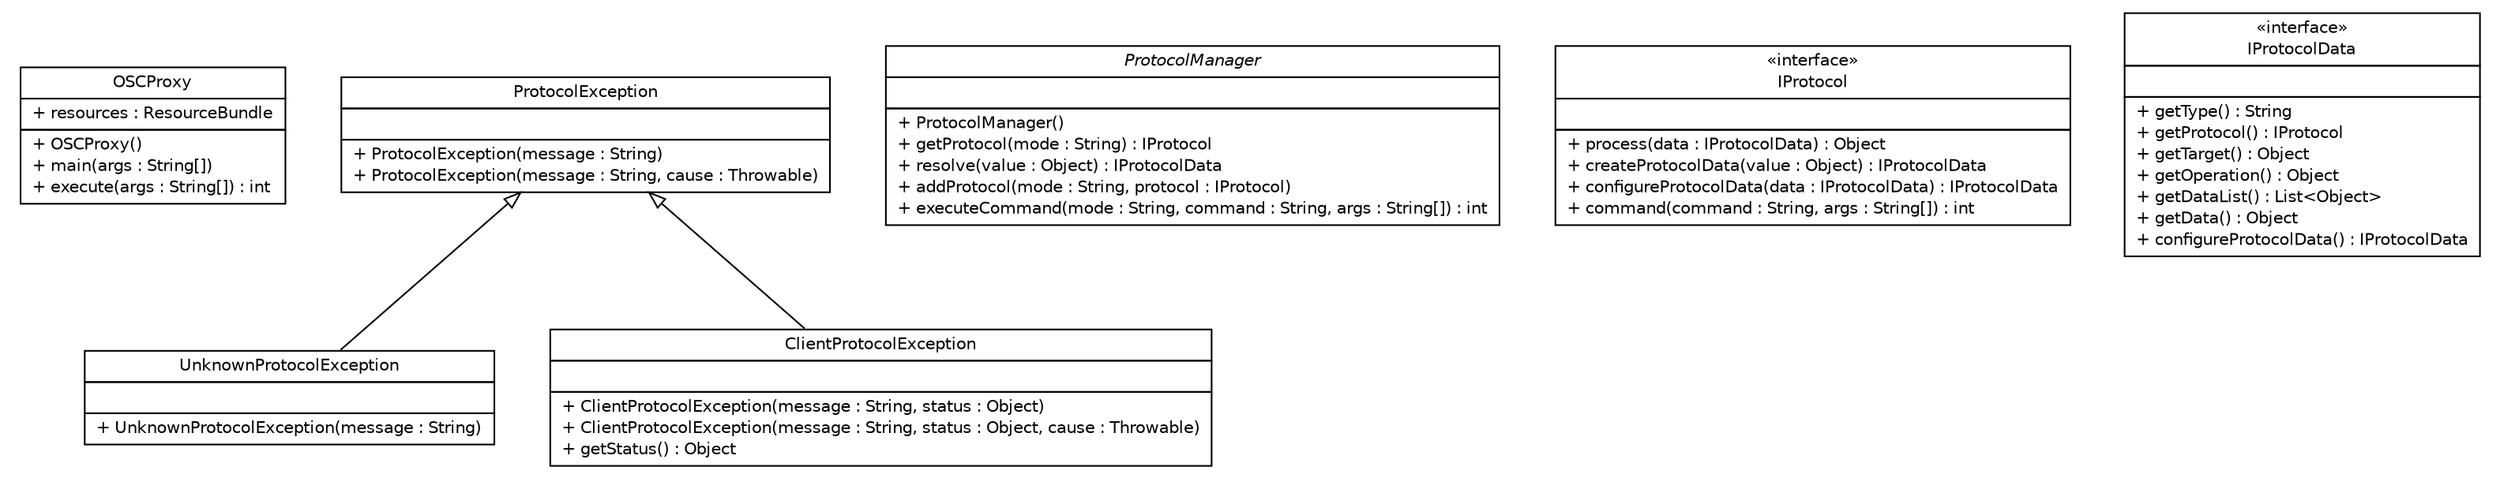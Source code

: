 #!/usr/local/bin/dot
#
# Class diagram 
# Generated by UMLGraph version R5_6 (http://www.umlgraph.org/)
#

digraph G {
	edge [fontname="Helvetica",fontsize=10,labelfontname="Helvetica",labelfontsize=10];
	node [fontname="Helvetica",fontsize=10,shape=plaintext];
	nodesep=0.25;
	ranksep=0.5;
	// com.xley.lfosc.OSCProxy
	c209 [label=<<table title="com.xley.lfosc.OSCProxy" border="0" cellborder="1" cellspacing="0" cellpadding="2" port="p" href="./OSCProxy.html">
		<tr><td><table border="0" cellspacing="0" cellpadding="1">
<tr><td align="center" balign="center"> OSCProxy </td></tr>
		</table></td></tr>
		<tr><td><table border="0" cellspacing="0" cellpadding="1">
<tr><td align="left" balign="left"> + resources : ResourceBundle </td></tr>
		</table></td></tr>
		<tr><td><table border="0" cellspacing="0" cellpadding="1">
<tr><td align="left" balign="left"> + OSCProxy() </td></tr>
<tr><td align="left" balign="left"> + main(args : String[]) </td></tr>
<tr><td align="left" balign="left"> + execute(args : String[]) : int </td></tr>
		</table></td></tr>
		</table>>, URL="./OSCProxy.html", fontname="Helvetica", fontcolor="black", fontsize=10.0];
	// com.xley.lfosc.UnknownProtocolException
	c210 [label=<<table title="com.xley.lfosc.UnknownProtocolException" border="0" cellborder="1" cellspacing="0" cellpadding="2" port="p" href="./UnknownProtocolException.html">
		<tr><td><table border="0" cellspacing="0" cellpadding="1">
<tr><td align="center" balign="center"> UnknownProtocolException </td></tr>
		</table></td></tr>
		<tr><td><table border="0" cellspacing="0" cellpadding="1">
<tr><td align="left" balign="left">  </td></tr>
		</table></td></tr>
		<tr><td><table border="0" cellspacing="0" cellpadding="1">
<tr><td align="left" balign="left"> + UnknownProtocolException(message : String) </td></tr>
		</table></td></tr>
		</table>>, URL="./UnknownProtocolException.html", fontname="Helvetica", fontcolor="black", fontsize=10.0];
	// com.xley.lfosc.ClientProtocolException
	c211 [label=<<table title="com.xley.lfosc.ClientProtocolException" border="0" cellborder="1" cellspacing="0" cellpadding="2" port="p" href="./ClientProtocolException.html">
		<tr><td><table border="0" cellspacing="0" cellpadding="1">
<tr><td align="center" balign="center"> ClientProtocolException </td></tr>
		</table></td></tr>
		<tr><td><table border="0" cellspacing="0" cellpadding="1">
<tr><td align="left" balign="left">  </td></tr>
		</table></td></tr>
		<tr><td><table border="0" cellspacing="0" cellpadding="1">
<tr><td align="left" balign="left"> + ClientProtocolException(message : String, status : Object) </td></tr>
<tr><td align="left" balign="left"> + ClientProtocolException(message : String, status : Object, cause : Throwable) </td></tr>
<tr><td align="left" balign="left"> + getStatus() : Object </td></tr>
		</table></td></tr>
		</table>>, URL="./ClientProtocolException.html", fontname="Helvetica", fontcolor="black", fontsize=10.0];
	// com.xley.lfosc.ProtocolManager
	c212 [label=<<table title="com.xley.lfosc.ProtocolManager" border="0" cellborder="1" cellspacing="0" cellpadding="2" port="p" href="./ProtocolManager.html">
		<tr><td><table border="0" cellspacing="0" cellpadding="1">
<tr><td align="center" balign="center"><font face="Helvetica-Oblique"> ProtocolManager </font></td></tr>
		</table></td></tr>
		<tr><td><table border="0" cellspacing="0" cellpadding="1">
<tr><td align="left" balign="left">  </td></tr>
		</table></td></tr>
		<tr><td><table border="0" cellspacing="0" cellpadding="1">
<tr><td align="left" balign="left"> + ProtocolManager() </td></tr>
<tr><td align="left" balign="left"> + getProtocol(mode : String) : IProtocol </td></tr>
<tr><td align="left" balign="left"> + resolve(value : Object) : IProtocolData </td></tr>
<tr><td align="left" balign="left"> + addProtocol(mode : String, protocol : IProtocol) </td></tr>
<tr><td align="left" balign="left"> + executeCommand(mode : String, command : String, args : String[]) : int </td></tr>
		</table></td></tr>
		</table>>, URL="./ProtocolManager.html", fontname="Helvetica", fontcolor="black", fontsize=10.0];
	// com.xley.lfosc.ProtocolException
	c213 [label=<<table title="com.xley.lfosc.ProtocolException" border="0" cellborder="1" cellspacing="0" cellpadding="2" port="p" href="./ProtocolException.html">
		<tr><td><table border="0" cellspacing="0" cellpadding="1">
<tr><td align="center" balign="center"> ProtocolException </td></tr>
		</table></td></tr>
		<tr><td><table border="0" cellspacing="0" cellpadding="1">
<tr><td align="left" balign="left">  </td></tr>
		</table></td></tr>
		<tr><td><table border="0" cellspacing="0" cellpadding="1">
<tr><td align="left" balign="left"> + ProtocolException(message : String) </td></tr>
<tr><td align="left" balign="left"> + ProtocolException(message : String, cause : Throwable) </td></tr>
		</table></td></tr>
		</table>>, URL="./ProtocolException.html", fontname="Helvetica", fontcolor="black", fontsize=10.0];
	// com.xley.lfosc.IProtocol
	c214 [label=<<table title="com.xley.lfosc.IProtocol" border="0" cellborder="1" cellspacing="0" cellpadding="2" port="p" href="./IProtocol.html">
		<tr><td><table border="0" cellspacing="0" cellpadding="1">
<tr><td align="center" balign="center"> &#171;interface&#187; </td></tr>
<tr><td align="center" balign="center"> IProtocol </td></tr>
		</table></td></tr>
		<tr><td><table border="0" cellspacing="0" cellpadding="1">
<tr><td align="left" balign="left">  </td></tr>
		</table></td></tr>
		<tr><td><table border="0" cellspacing="0" cellpadding="1">
<tr><td align="left" balign="left"> + process(data : IProtocolData) : Object </td></tr>
<tr><td align="left" balign="left"> + createProtocolData(value : Object) : IProtocolData </td></tr>
<tr><td align="left" balign="left"> + configureProtocolData(data : IProtocolData) : IProtocolData </td></tr>
<tr><td align="left" balign="left"> + command(command : String, args : String[]) : int </td></tr>
		</table></td></tr>
		</table>>, URL="./IProtocol.html", fontname="Helvetica", fontcolor="black", fontsize=10.0];
	// com.xley.lfosc.IProtocolData
	c215 [label=<<table title="com.xley.lfosc.IProtocolData" border="0" cellborder="1" cellspacing="0" cellpadding="2" port="p" href="./IProtocolData.html">
		<tr><td><table border="0" cellspacing="0" cellpadding="1">
<tr><td align="center" balign="center"> &#171;interface&#187; </td></tr>
<tr><td align="center" balign="center"> IProtocolData </td></tr>
		</table></td></tr>
		<tr><td><table border="0" cellspacing="0" cellpadding="1">
<tr><td align="left" balign="left">  </td></tr>
		</table></td></tr>
		<tr><td><table border="0" cellspacing="0" cellpadding="1">
<tr><td align="left" balign="left"> + getType() : String </td></tr>
<tr><td align="left" balign="left"> + getProtocol() : IProtocol </td></tr>
<tr><td align="left" balign="left"> + getTarget() : Object </td></tr>
<tr><td align="left" balign="left"> + getOperation() : Object </td></tr>
<tr><td align="left" balign="left"> + getDataList() : List&lt;Object&gt; </td></tr>
<tr><td align="left" balign="left"> + getData() : Object </td></tr>
<tr><td align="left" balign="left"> + configureProtocolData() : IProtocolData </td></tr>
		</table></td></tr>
		</table>>, URL="./IProtocolData.html", fontname="Helvetica", fontcolor="black", fontsize=10.0];
	//com.xley.lfosc.UnknownProtocolException extends com.xley.lfosc.ProtocolException
	c213:p -> c210:p [dir=back,arrowtail=empty];
	//com.xley.lfosc.ClientProtocolException extends com.xley.lfosc.ProtocolException
	c213:p -> c211:p [dir=back,arrowtail=empty];
}

